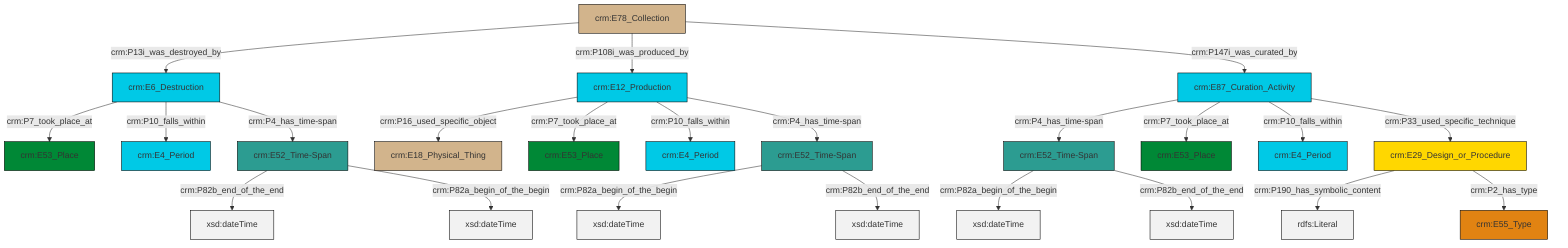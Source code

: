 graph TD
classDef Literal fill:#f2f2f2,stroke:#000000;
classDef CRM_Entity fill:#FFFFFF,stroke:#000000;
classDef Temporal_Entity fill:#00C9E6, stroke:#000000;
classDef Type fill:#E18312, stroke:#000000;
classDef Time-Span fill:#2C9C91, stroke:#000000;
classDef Appellation fill:#FFEB7F, stroke:#000000;
classDef Place fill:#008836, stroke:#000000;
classDef Persistent_Item fill:#B266B2, stroke:#000000;
classDef Conceptual_Object fill:#FFD700, stroke:#000000;
classDef Physical_Thing fill:#D2B48C, stroke:#000000;
classDef Actor fill:#f58aad, stroke:#000000;
classDef PC_Classes fill:#4ce600, stroke:#000000;
classDef Multi fill:#cccccc,stroke:#000000;

4["crm:E78_Collection"]:::Physical_Thing -->|crm:P13i_was_destroyed_by| 5["crm:E6_Destruction"]:::Temporal_Entity
5["crm:E6_Destruction"]:::Temporal_Entity -->|crm:P7_took_place_at| 10["crm:E53_Place"]:::Place
13["crm:E52_Time-Span"]:::Time-Span -->|crm:P82a_begin_of_the_begin| 14[xsd:dateTime]:::Literal
16["crm:E12_Production"]:::Temporal_Entity -->|crm:P16_used_specific_object| 17["crm:E18_Physical_Thing"]:::Physical_Thing
19["crm:E52_Time-Span"]:::Time-Span -->|crm:P82a_begin_of_the_begin| 20[xsd:dateTime]:::Literal
2["crm:E87_Curation_Activity"]:::Temporal_Entity -->|crm:P4_has_time-span| 19["crm:E52_Time-Span"]:::Time-Span
4["crm:E78_Collection"]:::Physical_Thing -->|crm:P108i_was_produced_by| 16["crm:E12_Production"]:::Temporal_Entity
21["crm:E29_Design_or_Procedure"]:::Conceptual_Object -->|crm:P190_has_symbolic_content| 22[rdfs:Literal]:::Literal
5["crm:E6_Destruction"]:::Temporal_Entity -->|crm:P10_falls_within| 23["crm:E4_Period"]:::Temporal_Entity
0["crm:E52_Time-Span"]:::Time-Span -->|crm:P82b_end_of_the_end| 24[xsd:dateTime]:::Literal
0["crm:E52_Time-Span"]:::Time-Span -->|crm:P82a_begin_of_the_begin| 29[xsd:dateTime]:::Literal
5["crm:E6_Destruction"]:::Temporal_Entity -->|crm:P4_has_time-span| 0["crm:E52_Time-Span"]:::Time-Span
19["crm:E52_Time-Span"]:::Time-Span -->|crm:P82b_end_of_the_end| 30[xsd:dateTime]:::Literal
2["crm:E87_Curation_Activity"]:::Temporal_Entity -->|crm:P7_took_place_at| 8["crm:E53_Place"]:::Place
4["crm:E78_Collection"]:::Physical_Thing -->|crm:P147i_was_curated_by| 2["crm:E87_Curation_Activity"]:::Temporal_Entity
16["crm:E12_Production"]:::Temporal_Entity -->|crm:P7_took_place_at| 32["crm:E53_Place"]:::Place
16["crm:E12_Production"]:::Temporal_Entity -->|crm:P10_falls_within| 6["crm:E4_Period"]:::Temporal_Entity
2["crm:E87_Curation_Activity"]:::Temporal_Entity -->|crm:P10_falls_within| 11["crm:E4_Period"]:::Temporal_Entity
21["crm:E29_Design_or_Procedure"]:::Conceptual_Object -->|crm:P2_has_type| 25["crm:E55_Type"]:::Type
2["crm:E87_Curation_Activity"]:::Temporal_Entity -->|crm:P33_used_specific_technique| 21["crm:E29_Design_or_Procedure"]:::Conceptual_Object
13["crm:E52_Time-Span"]:::Time-Span -->|crm:P82b_end_of_the_end| 37[xsd:dateTime]:::Literal
16["crm:E12_Production"]:::Temporal_Entity -->|crm:P4_has_time-span| 13["crm:E52_Time-Span"]:::Time-Span